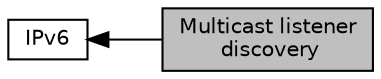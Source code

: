 digraph "Multicast listener discovery"
{
  edge [fontname="Helvetica",fontsize="10",labelfontname="Helvetica",labelfontsize="10"];
  node [fontname="Helvetica",fontsize="10",shape=box];
  rankdir=LR;
  Node2 [label="IPv6",height=0.2,width=0.4,color="black", fillcolor="white", style="filled",URL="$group__lwip__opts__ipv6.html",tooltip=" "];
  Node1 [label="Multicast listener\l discovery",height=0.2,width=0.4,color="black", fillcolor="grey75", style="filled", fontcolor="black",tooltip=" "];
  Node2->Node1 [shape=plaintext, dir="back", style="solid"];
}
